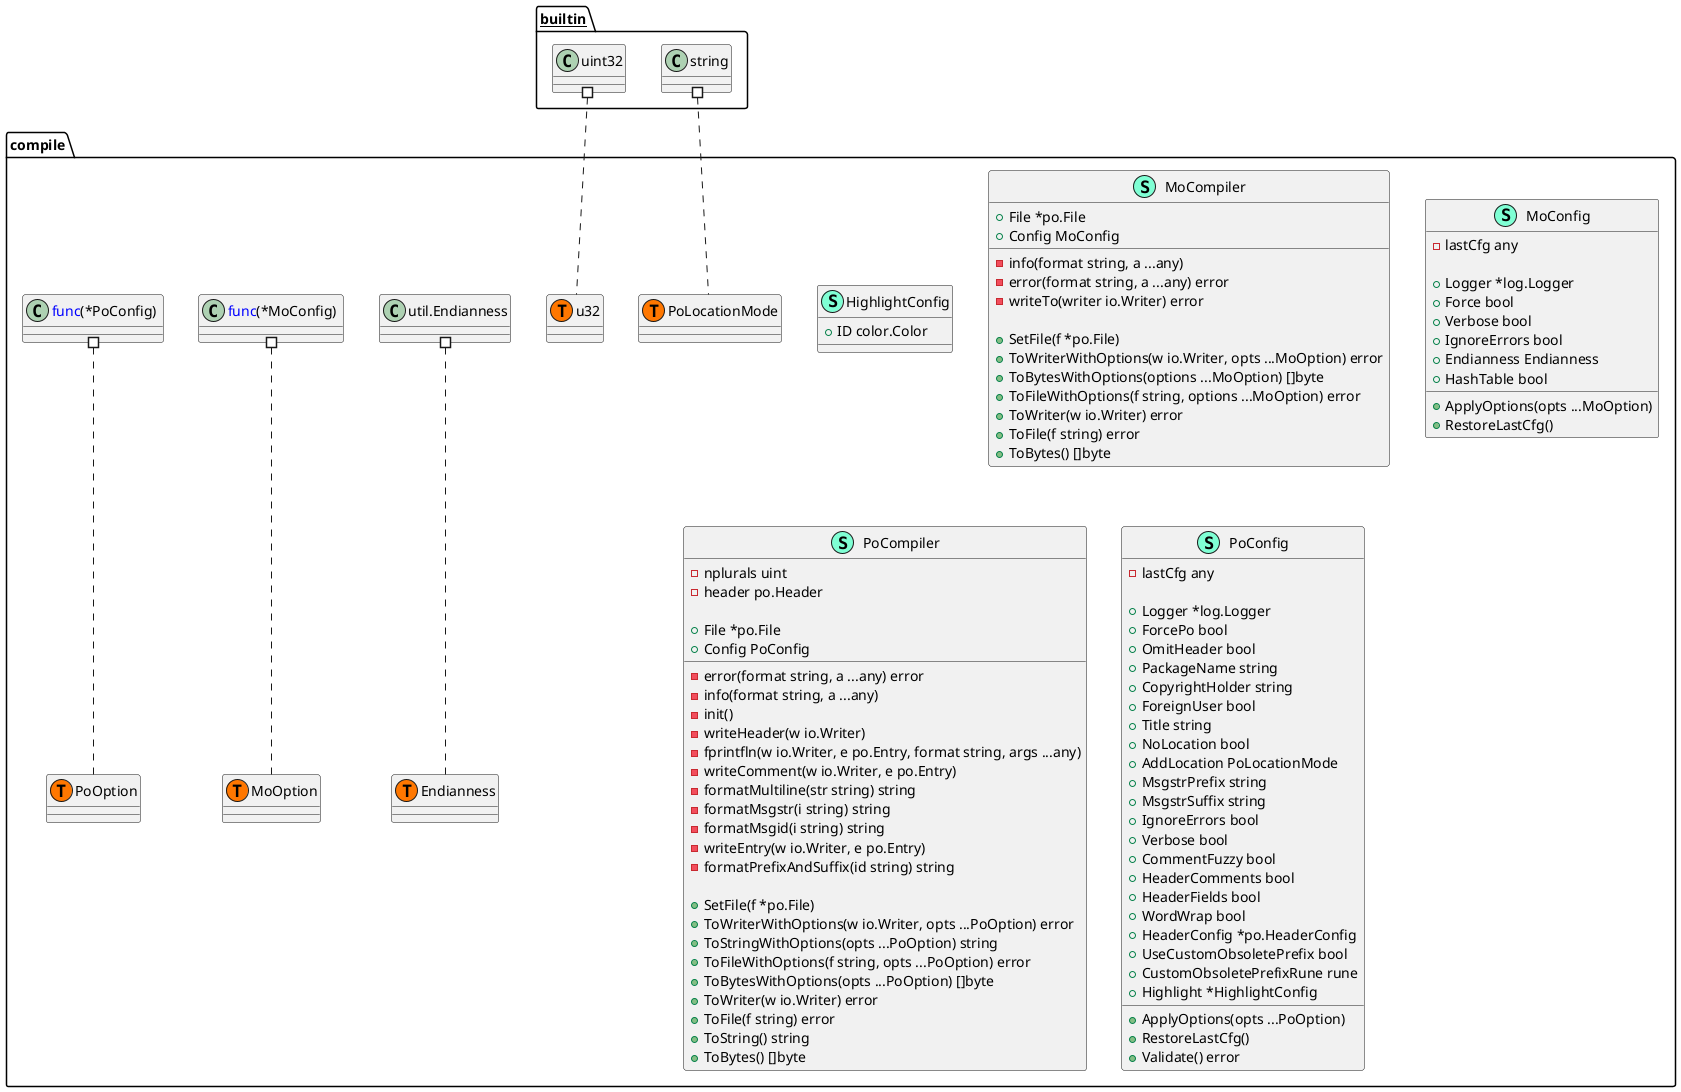 @startuml
namespace compile {
    class HighlightConfig << (S,Aquamarine) >> {
        + ID color.Color

    }
    class MoCompiler << (S,Aquamarine) >> {
        + File *po.File
        + Config MoConfig

        - info(format string, a ...any) 
        - error(format string, a ...any) error
        - writeTo(writer io.Writer) error

        + SetFile(f *po.File) 
        + ToWriterWithOptions(w io.Writer, opts ...MoOption) error
        + ToBytesWithOptions(options ...MoOption) []byte
        + ToFileWithOptions(f string, options ...MoOption) error
        + ToWriter(w io.Writer) error
        + ToFile(f string) error
        + ToBytes() []byte

    }
    class MoConfig << (S,Aquamarine) >> {
        - lastCfg any

        + Logger *log.Logger
        + Force bool
        + Verbose bool
        + IgnoreErrors bool
        + Endianness Endianness
        + HashTable bool

        + ApplyOptions(opts ...MoOption) 
        + RestoreLastCfg() 

    }
    class PoCompiler << (S,Aquamarine) >> {
        - nplurals uint
        - header po.Header

        + File *po.File
        + Config PoConfig

        - error(format string, a ...any) error
        - info(format string, a ...any) 
        - init() 
        - writeHeader(w io.Writer) 
        - fprintfln(w io.Writer, e po.Entry, format string, args ...any) 
        - writeComment(w io.Writer, e po.Entry) 
        - formatMultiline(str string) string
        - formatMsgstr(i string) string
        - formatMsgid(i string) string
        - writeEntry(w io.Writer, e po.Entry) 
        - formatPrefixAndSuffix(id string) string

        + SetFile(f *po.File) 
        + ToWriterWithOptions(w io.Writer, opts ...PoOption) error
        + ToStringWithOptions(opts ...PoOption) string
        + ToFileWithOptions(f string, opts ...PoOption) error
        + ToBytesWithOptions(opts ...PoOption) []byte
        + ToWriter(w io.Writer) error
        + ToFile(f string) error
        + ToString() string
        + ToBytes() []byte

    }
    class PoConfig << (S,Aquamarine) >> {
        - lastCfg any

        + Logger *log.Logger
        + ForcePo bool
        + OmitHeader bool
        + PackageName string
        + CopyrightHolder string
        + ForeignUser bool
        + Title string
        + NoLocation bool
        + AddLocation PoLocationMode
        + MsgstrPrefix string
        + MsgstrSuffix string
        + IgnoreErrors bool
        + Verbose bool
        + CommentFuzzy bool
        + HeaderComments bool
        + HeaderFields bool
        + WordWrap bool
        + HeaderConfig *po.HeaderConfig
        + UseCustomObsoletePrefix bool
        + CustomObsoletePrefixRune rune
        + Highlight *HighlightConfig

        + ApplyOptions(opts ...PoOption) 
        + RestoreLastCfg() 
        + Validate() error

    }
    class compile.Endianness << (T, #FF7700) >>  {
    }
    class compile.MoOption << (T, #FF7700) >>  {
    }
    class compile.PoLocationMode << (T, #FF7700) >>  {
    }
    class compile.PoOption << (T, #FF7700) >>  {
    }
    class compile.u32 << (T, #FF7700) >>  {
    }
    class "util.Endianness" as utilEndianness {
        'This class was created so that we can correctly have an alias pointing to this name. Since it contains dots that can break namespaces
    }
}


"__builtin__.string" #.. "compile.PoLocationMode"
"__builtin__.uint32" #.. "compile.u32"
"compile.<font color=blue>func</font>(*MoConfig) " #.. "compile.MoOption"
"compile.<font color=blue>func</font>(*PoConfig) " #.. "compile.PoOption"
"compile.utilEndianness" #.. "compile.Endianness"
@enduml
